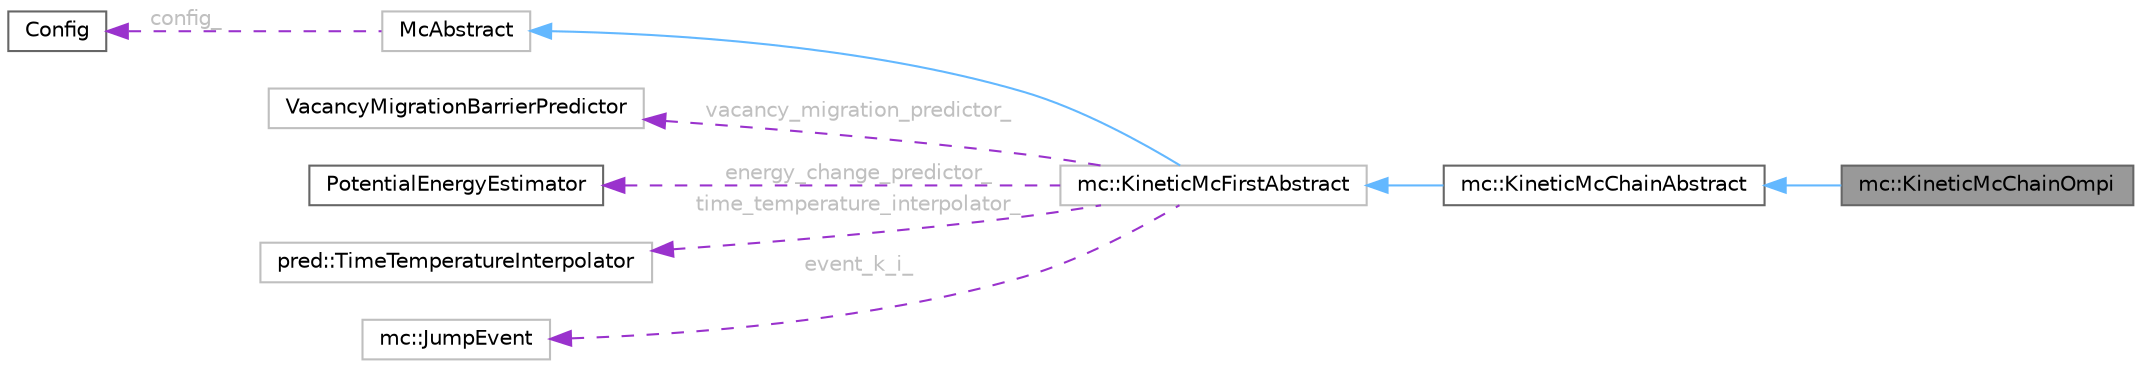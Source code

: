 digraph "mc::KineticMcChainOmpi"
{
 // LATEX_PDF_SIZE
  bgcolor="transparent";
  edge [fontname=Helvetica,fontsize=10,labelfontname=Helvetica,labelfontsize=10];
  node [fontname=Helvetica,fontsize=10,shape=box,height=0.2,width=0.4];
  rankdir="LR";
  Node1 [id="Node000001",label="mc::KineticMcChainOmpi",height=0.2,width=0.4,color="gray40", fillcolor="grey60", style="filled", fontcolor="black",tooltip=" "];
  Node2 -> Node1 [id="edge1_Node000001_Node000002",dir="back",color="steelblue1",style="solid",tooltip=" "];
  Node2 [id="Node000002",label="mc::KineticMcChainAbstract",height=0.2,width=0.4,color="gray40", fillcolor="white", style="filled",URL="$classmc_1_1KineticMcChainAbstract.html",tooltip="Abstract class for Kinetic Monte Carlo Simulation."];
  Node3 -> Node2 [id="edge2_Node000002_Node000003",dir="back",color="steelblue1",style="solid",tooltip=" "];
  Node3 [id="Node000003",label="mc::KineticMcFirstAbstract",height=0.2,width=0.4,color="grey75", fillcolor="white", style="filled",URL="$classmc_1_1KineticMcFirstAbstract.html",tooltip=" "];
  Node4 -> Node3 [id="edge3_Node000003_Node000004",dir="back",color="steelblue1",style="solid",tooltip=" "];
  Node4 [id="Node000004",label="McAbstract",height=0.2,width=0.4,color="grey75", fillcolor="white", style="filled",URL="$classMcAbstract.html",tooltip=" "];
  Node5 -> Node4 [id="edge4_Node000004_Node000005",dir="back",color="darkorchid3",style="dashed",tooltip=" ",label=" config_",fontcolor="grey" ];
  Node5 [id="Node000005",label="Config",height=0.2,width=0.4,color="gray40", fillcolor="white", style="filled",URL="$classConfig.html",tooltip="Class for defining a configuration of atoms and their positions."];
  Node6 -> Node3 [id="edge5_Node000003_Node000006",dir="back",color="darkorchid3",style="dashed",tooltip=" ",label=" vacancy_migration_predictor_",fontcolor="grey" ];
  Node6 [id="Node000006",label="VacancyMigrationBarrierPredictor",height=0.2,width=0.4,color="grey75", fillcolor="white", style="filled",URL="$classVacancyMigrationBarrierPredictor.html",tooltip=" "];
  Node7 -> Node3 [id="edge6_Node000003_Node000007",dir="back",color="darkorchid3",style="dashed",tooltip=" ",label=" energy_change_predictor_",fontcolor="grey" ];
  Node7 [id="Node000007",label="PotentialEnergyEstimator",height=0.2,width=0.4,color="gray40", fillcolor="white", style="filled",URL="$classPotentialEnergyEstimator.html",tooltip="Class for defining Cluster Expansion Hamiltonian."];
  Node8 -> Node3 [id="edge7_Node000003_Node000008",dir="back",color="darkorchid3",style="dashed",tooltip=" ",label=" time_temperature_interpolator_",fontcolor="grey" ];
  Node8 [id="Node000008",label="pred::TimeTemperatureInterpolator",height=0.2,width=0.4,color="grey75", fillcolor="white", style="filled",URL="$classpred_1_1TimeTemperatureInterpolator.html",tooltip=" "];
  Node9 -> Node3 [id="edge8_Node000003_Node000009",dir="back",color="darkorchid3",style="dashed",tooltip=" ",label=" event_k_i_",fontcolor="grey" ];
  Node9 [id="Node000009",label="mc::JumpEvent",height=0.2,width=0.4,color="grey75", fillcolor="white", style="filled",URL="$classmc_1_1JumpEvent.html",tooltip=" "];
}
